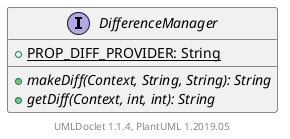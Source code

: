 @startuml

    interface DifferenceManager [[DifferenceManager.html]] {
        {static} +PROP_DIFF_PROVIDER: String
        {abstract} +makeDiff(Context, String, String): String
        {abstract} +getDiff(Context, int, int): String
    }


    center footer UMLDoclet 1.1.4, PlantUML 1.2019.05
@enduml
